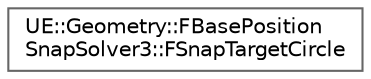 digraph "Graphical Class Hierarchy"
{
 // INTERACTIVE_SVG=YES
 // LATEX_PDF_SIZE
  bgcolor="transparent";
  edge [fontname=Helvetica,fontsize=10,labelfontname=Helvetica,labelfontsize=10];
  node [fontname=Helvetica,fontsize=10,shape=box,height=0.2,width=0.4];
  rankdir="LR";
  Node0 [id="Node000000",label="UE::Geometry::FBasePosition\lSnapSolver3::FSnapTargetCircle",height=0.2,width=0.4,color="grey40", fillcolor="white", style="filled",URL="$df/da6/structUE_1_1Geometry_1_1FBasePositionSnapSolver3_1_1FSnapTargetCircle.html",tooltip=" "];
}
